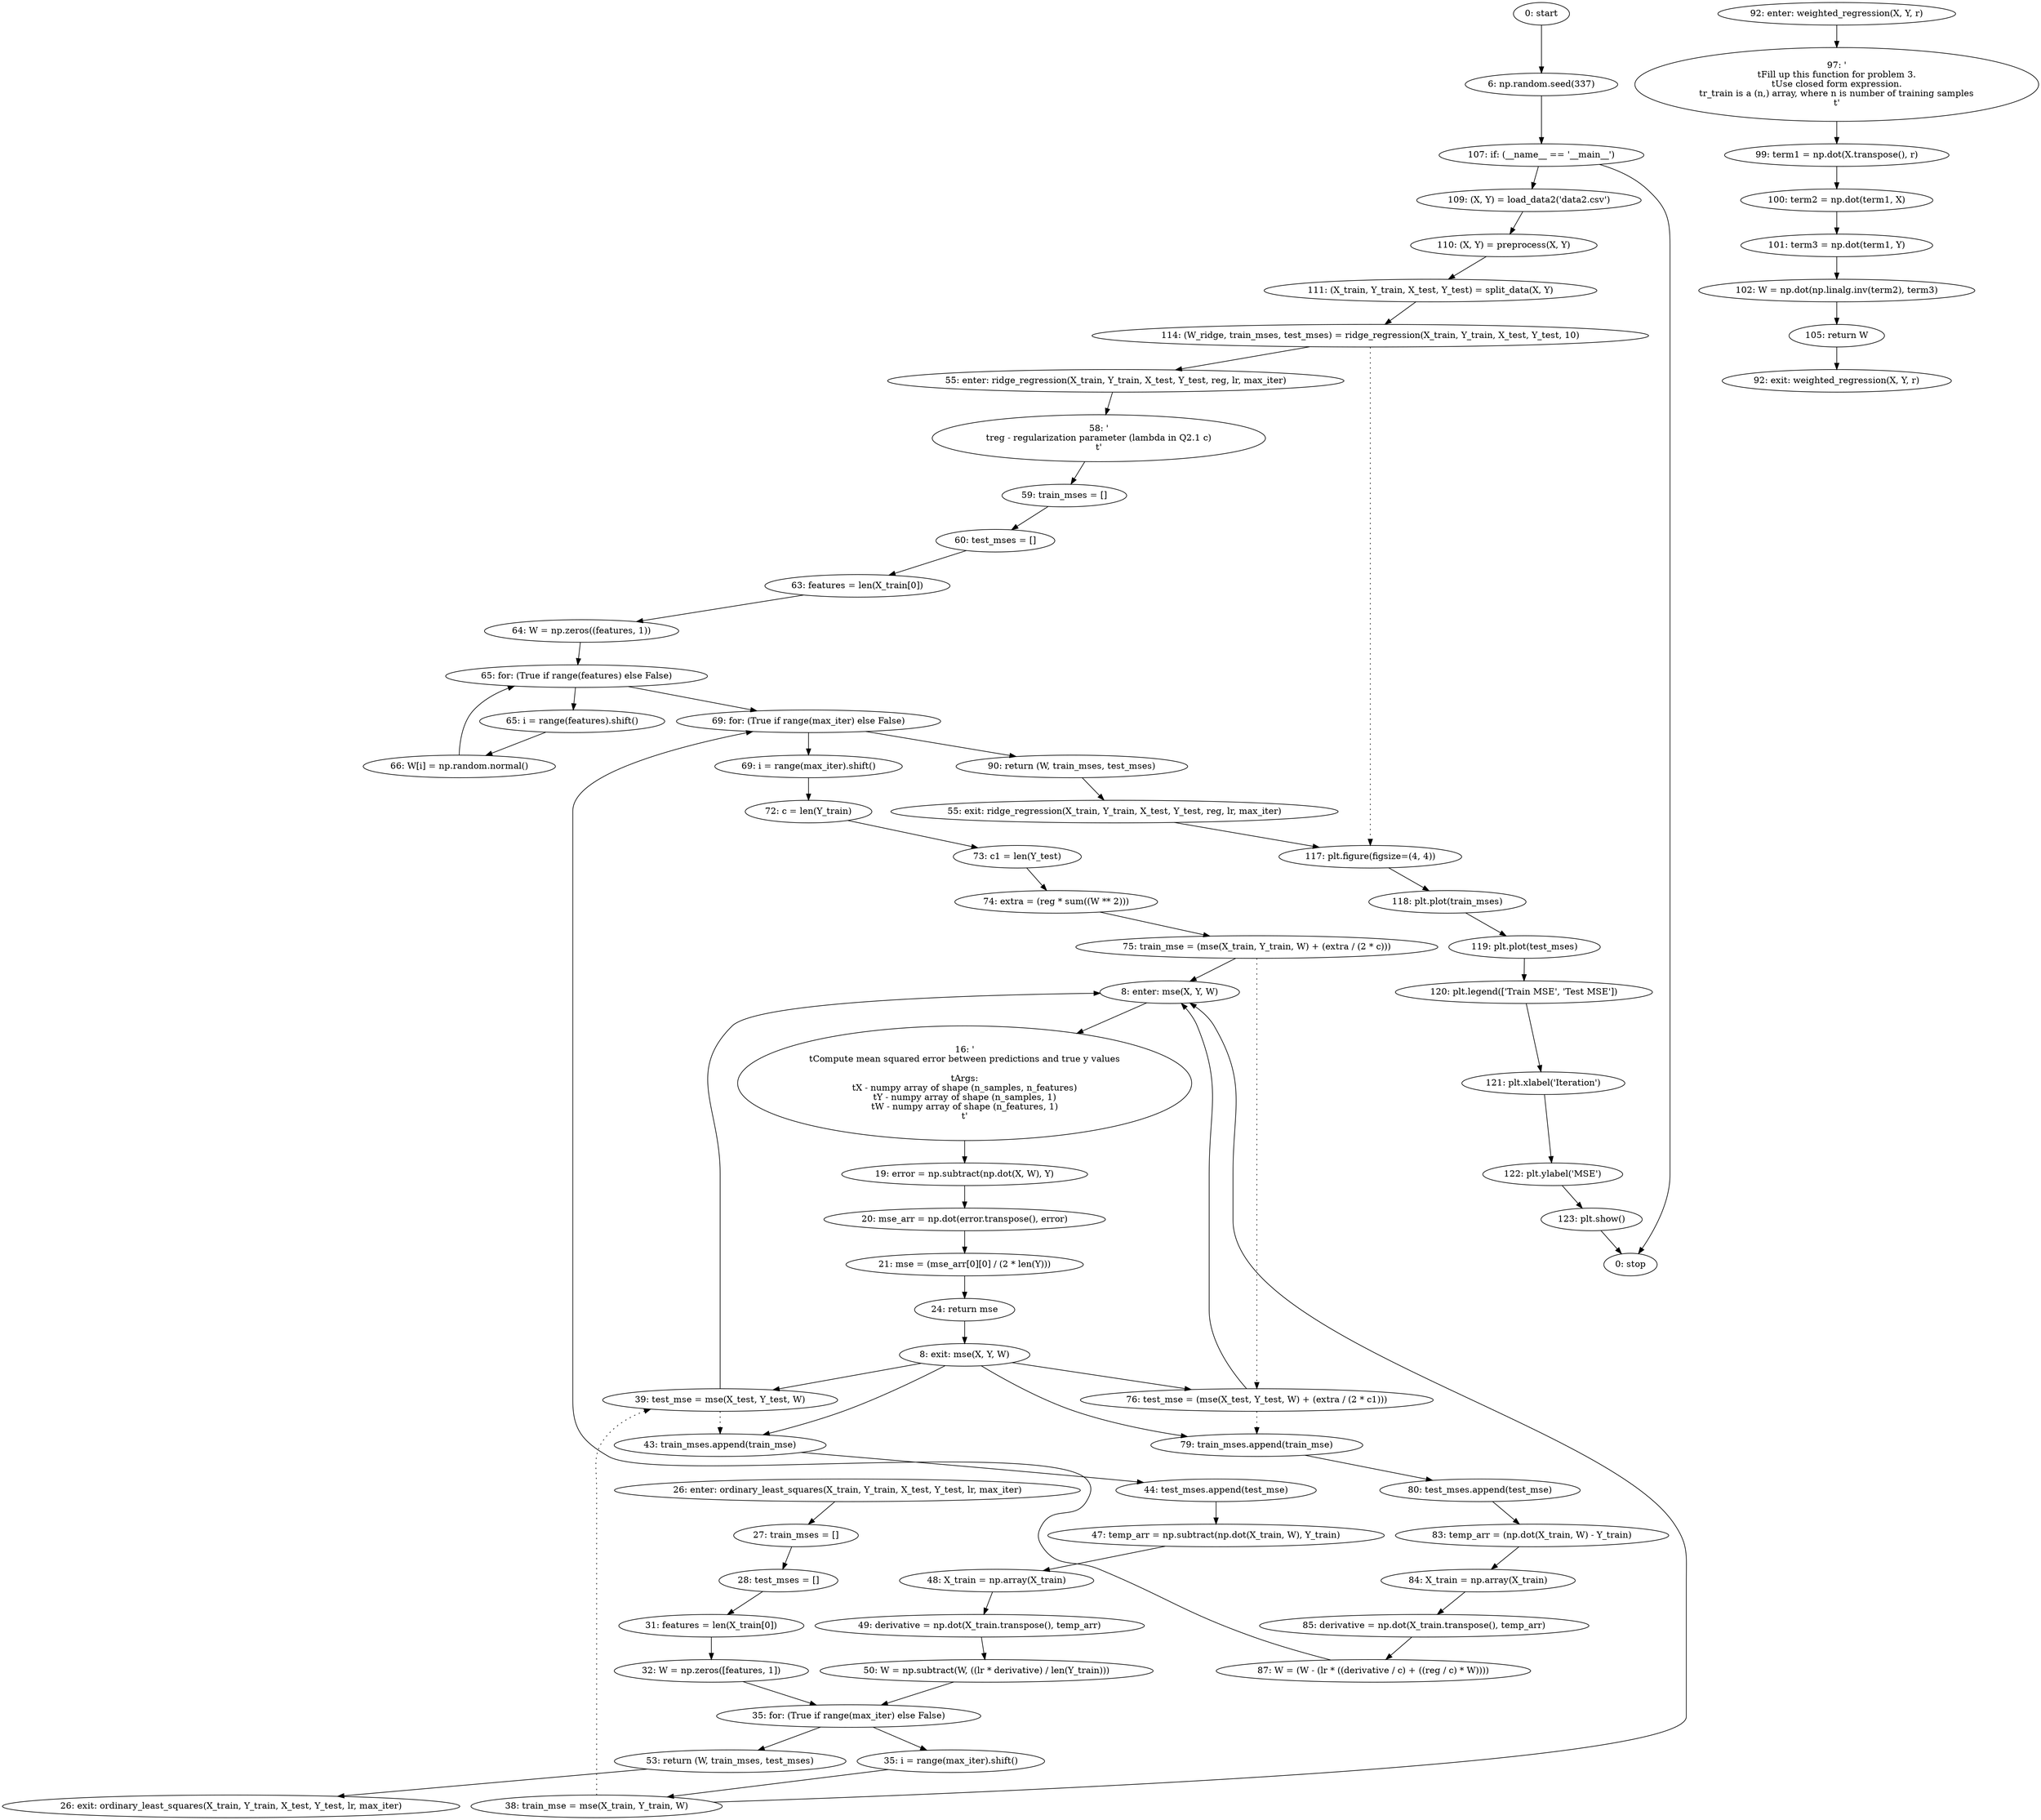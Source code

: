 strict digraph "" {
	node [label="\N"];
	0	 [label="0: start"];
	1	 [label="6: np.random.seed(337)"];
	0 -> 1;
	58	 [label="107: if: (__name__ == '__main__')"];
	1 -> 58;
	59	 [label="109: (X, Y) = load_data2('data2.csv')"];
	58 -> 59;
	70	 [label="0: stop"];
	58 -> 70;
	2	 [label="8: enter: mse(X, Y, W)"];
	4	 [label="16: '\n\tCompute mean squared error between predictions and true y values\n\n\tArgs:\n\tX - numpy array of shape (n_samples, n_features)\n\tY \
- numpy array of shape (n_samples, 1)\n\tW - numpy array of shape (n_features, 1)\n\t'"];
	2 -> 4;
	5	 [label="19: error = np.subtract(np.dot(X, W), Y)"];
	4 -> 5;
	17	 [label="38: train_mse = mse(X_train, Y_train, W)"];
	17 -> 2;
	18	 [label="39: test_mse = mse(X_test, Y_test, W)"];
	17 -> 18	 [style=dotted,
		weight=100];
	18 -> 2;
	19	 [label="43: train_mses.append(train_mse)"];
	18 -> 19	 [style=dotted,
		weight=100];
	20	 [label="44: test_mses.append(test_mse)"];
	19 -> 20;
	41	 [label="75: train_mse = (mse(X_train, Y_train, W) + (extra / (2 * c)))"];
	41 -> 2;
	42	 [label="76: test_mse = (mse(X_test, Y_test, W) + (extra / (2 * c1)))"];
	41 -> 42	 [style=dotted,
		weight=100];
	42 -> 2;
	43	 [label="79: train_mses.append(train_mse)"];
	42 -> 43	 [style=dotted,
		weight=100];
	44	 [label="80: test_mses.append(test_mse)"];
	43 -> 44;
	3	 [label="8: exit: mse(X, Y, W)"];
	3 -> 18;
	3 -> 19;
	3 -> 42;
	3 -> 43;
	8	 [label="24: return mse"];
	8 -> 3;
	6	 [label="20: mse_arr = np.dot(error.transpose(), error)"];
	5 -> 6;
	7	 [label="21: mse = (mse_arr[0][0] / (2 * len(Y)))"];
	6 -> 7;
	7 -> 8;
	9	 [label="26: enter: ordinary_least_squares(X_train, Y_train, X_test, Y_test, lr, max_iter)"];
	11	 [label="27: train_mses = []"];
	9 -> 11;
	12	 [label="28: test_mses = []"];
	11 -> 12;
	10	 [label="26: exit: ordinary_least_squares(X_train, Y_train, X_test, Y_test, lr, max_iter)"];
	25	 [label="53: return (W, train_mses, test_mses)"];
	25 -> 10;
	13	 [label="31: features = len(X_train[0])"];
	12 -> 13;
	14	 [label="32: W = np.zeros([features, 1])"];
	13 -> 14;
	15	 [label="35: for: (True if range(max_iter) else False)"];
	14 -> 15;
	15 -> 25;
	16	 [label="35: i = range(max_iter).shift()"];
	15 -> 16;
	16 -> 17;
	24	 [label="50: W = np.subtract(W, ((lr * derivative) / len(Y_train)))"];
	24 -> 15;
	21	 [label="47: temp_arr = np.subtract(np.dot(X_train, W), Y_train)"];
	20 -> 21;
	22	 [label="48: X_train = np.array(X_train)"];
	21 -> 22;
	23	 [label="49: derivative = np.dot(X_train.transpose(), temp_arr)"];
	22 -> 23;
	23 -> 24;
	26	 [label="55: enter: ridge_regression(X_train, Y_train, X_test, Y_test, reg, lr, max_iter)"];
	28	 [label="58: '\n\treg - regularization parameter (lambda in Q2.1 c)\n\t'"];
	26 -> 28;
	29	 [label="59: train_mses = []"];
	28 -> 29;
	62	 [label="114: (W_ridge, train_mses, test_mses) = ridge_regression(X_train, Y_train, X_test, Y_test, 10)"];
	62 -> 26;
	63	 [label="117: plt.figure(figsize=(4, 4))"];
	62 -> 63	 [style=dotted,
		weight=100];
	64	 [label="118: plt.plot(train_mses)"];
	63 -> 64;
	27	 [label="55: exit: ridge_regression(X_train, Y_train, X_test, Y_test, reg, lr, max_iter)"];
	27 -> 63;
	49	 [label="90: return (W, train_mses, test_mses)"];
	49 -> 27;
	30	 [label="60: test_mses = []"];
	29 -> 30;
	31	 [label="63: features = len(X_train[0])"];
	30 -> 31;
	32	 [label="64: W = np.zeros((features, 1))"];
	31 -> 32;
	33	 [label="65: for: (True if range(features) else False)"];
	32 -> 33;
	34	 [label="65: i = range(features).shift()"];
	33 -> 34;
	36	 [label="69: for: (True if range(max_iter) else False)"];
	33 -> 36;
	35	 [label="66: W[i] = np.random.normal()"];
	34 -> 35;
	36 -> 49;
	37	 [label="69: i = range(max_iter).shift()"];
	36 -> 37;
	35 -> 33;
	38	 [label="72: c = len(Y_train)"];
	37 -> 38;
	48	 [label="87: W = (W - (lr * ((derivative / c) + ((reg / c) * W))))"];
	48 -> 36;
	39	 [label="73: c1 = len(Y_test)"];
	38 -> 39;
	40	 [label="74: extra = (reg * sum((W ** 2)))"];
	39 -> 40;
	40 -> 41;
	45	 [label="83: temp_arr = (np.dot(X_train, W) - Y_train)"];
	44 -> 45;
	46	 [label="84: X_train = np.array(X_train)"];
	45 -> 46;
	47	 [label="85: derivative = np.dot(X_train.transpose(), temp_arr)"];
	46 -> 47;
	47 -> 48;
	50	 [label="92: enter: weighted_regression(X, Y, r)"];
	52	 [label="97: '\n\tFill up this function for problem 3.\n\tUse closed form expression.\n\tr_train is a (n,) array, where n is number of training \
samples\n\t'"];
	50 -> 52;
	53	 [label="99: term1 = np.dot(X.transpose(), r)"];
	52 -> 53;
	51	 [label="92: exit: weighted_regression(X, Y, r)"];
	57	 [label="105: return W"];
	57 -> 51;
	54	 [label="100: term2 = np.dot(term1, X)"];
	53 -> 54;
	55	 [label="101: term3 = np.dot(term1, Y)"];
	54 -> 55;
	56	 [label="102: W = np.dot(np.linalg.inv(term2), term3)"];
	55 -> 56;
	56 -> 57;
	60	 [label="110: (X, Y) = preprocess(X, Y)"];
	59 -> 60;
	61	 [label="111: (X_train, Y_train, X_test, Y_test) = split_data(X, Y)"];
	60 -> 61;
	61 -> 62;
	65	 [label="119: plt.plot(test_mses)"];
	64 -> 65;
	66	 [label="120: plt.legend(['Train MSE', 'Test MSE'])"];
	65 -> 66;
	67	 [label="121: plt.xlabel('Iteration')"];
	66 -> 67;
	68	 [label="122: plt.ylabel('MSE')"];
	67 -> 68;
	69	 [label="123: plt.show()"];
	68 -> 69;
	69 -> 70;
}

